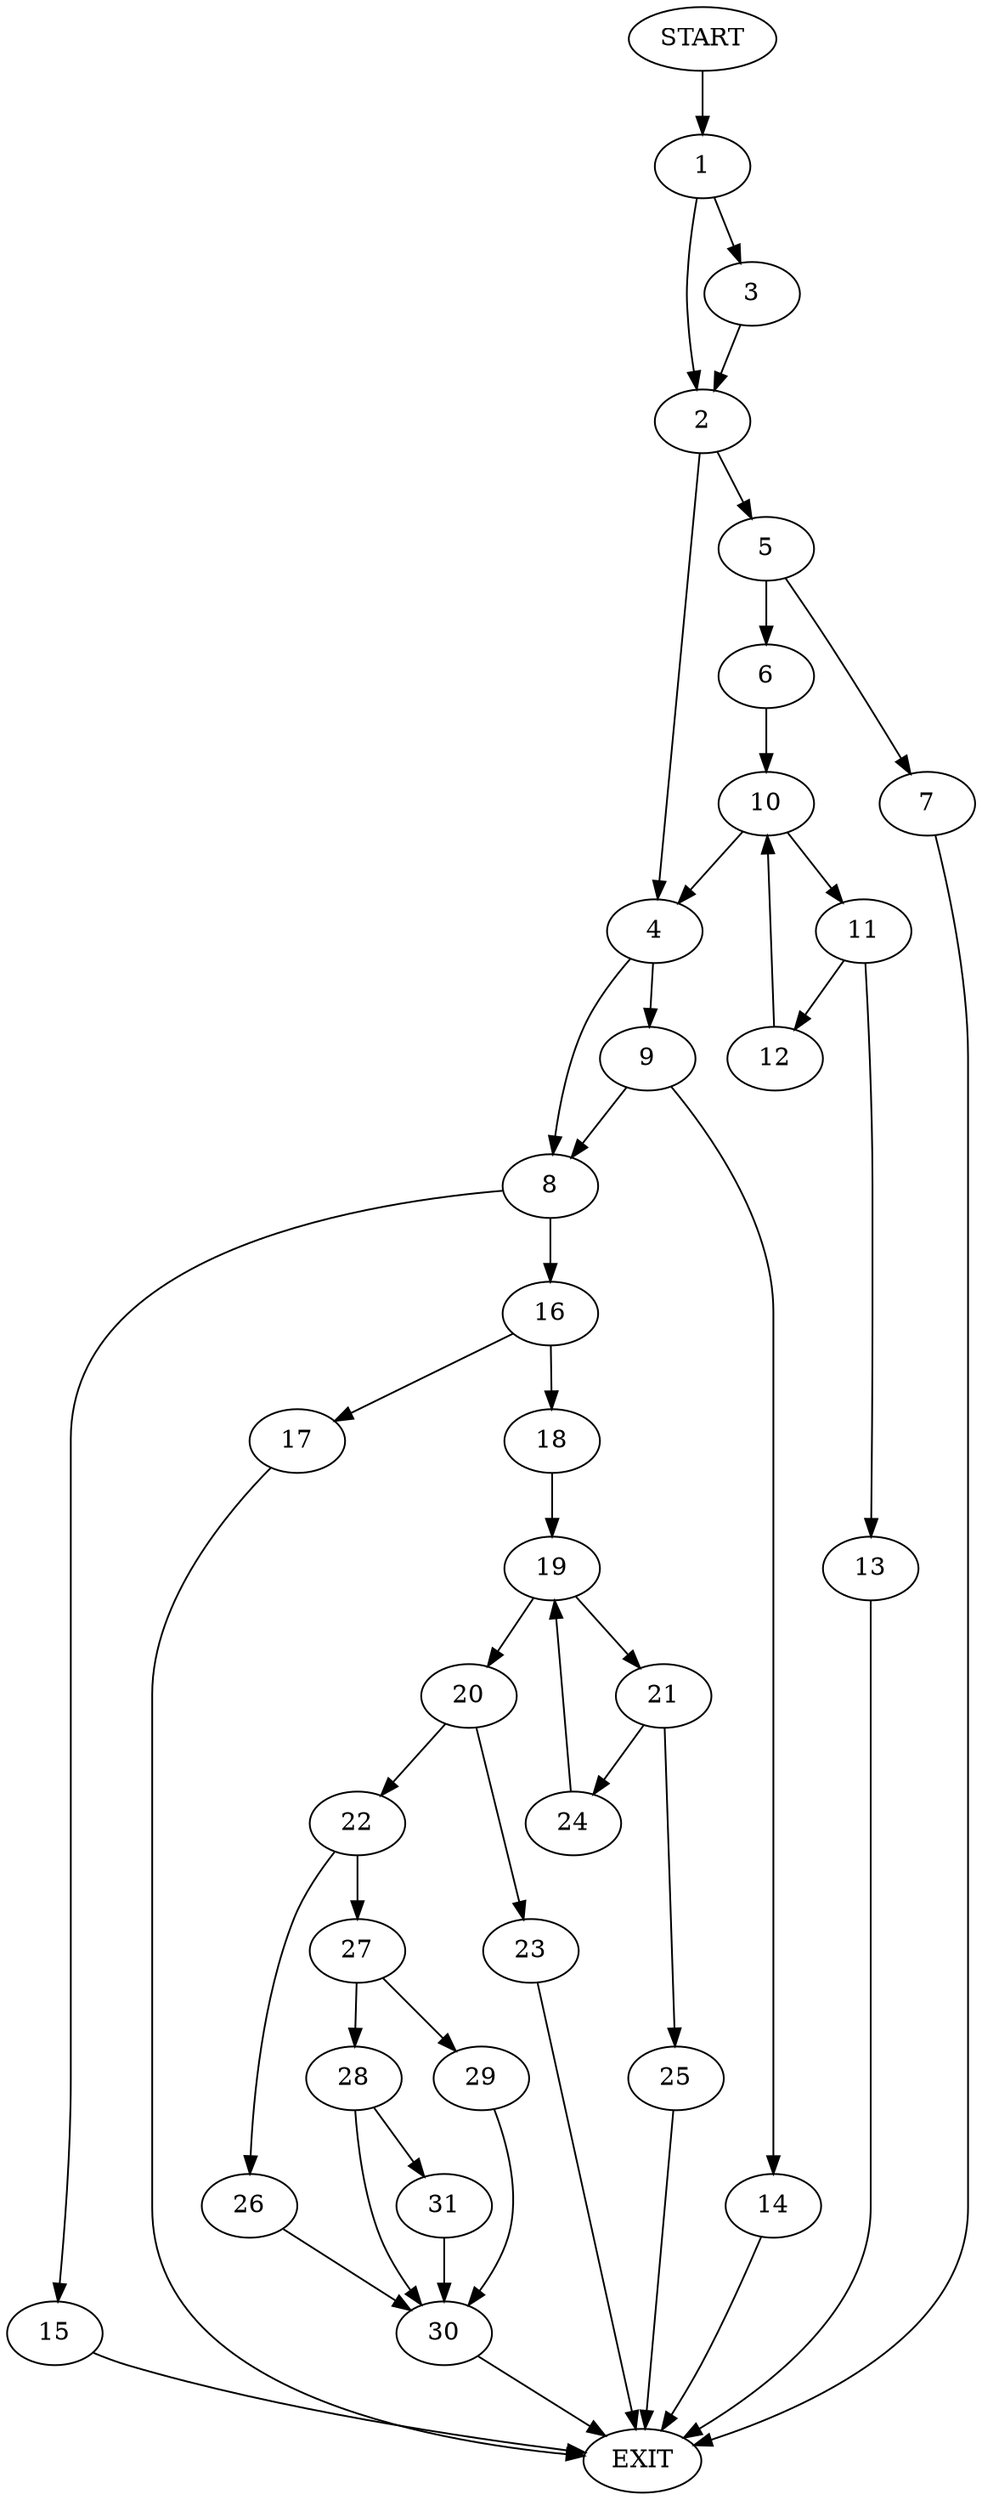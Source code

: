 digraph {
0 [label="START"]
32 [label="EXIT"]
0 -> 1
1 -> 2
1 -> 3
2 -> 4
2 -> 5
3 -> 2
5 -> 6
5 -> 7
4 -> 8
4 -> 9
7 -> 32
6 -> 10
10 -> 4
10 -> 11
11 -> 12
11 -> 13
13 -> 32
12 -> 10
9 -> 8
9 -> 14
8 -> 15
8 -> 16
14 -> 32
16 -> 17
16 -> 18
15 -> 32
17 -> 32
18 -> 19
19 -> 20
19 -> 21
20 -> 22
20 -> 23
21 -> 24
21 -> 25
25 -> 32
24 -> 19
23 -> 32
22 -> 26
22 -> 27
27 -> 28
27 -> 29
26 -> 30
30 -> 32
28 -> 31
28 -> 30
29 -> 30
31 -> 30
}
